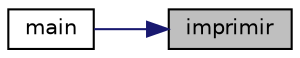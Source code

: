 digraph "imprimir"
{
 // LATEX_PDF_SIZE
  edge [fontname="Helvetica",fontsize="10",labelfontname="Helvetica",labelfontsize="10"];
  node [fontname="Helvetica",fontsize="10",shape=record];
  rankdir="RL";
  Node1 [label="imprimir",height=0.2,width=0.4,color="black", fillcolor="grey75", style="filled", fontcolor="black",tooltip="Imprime la tabla de Linea de Espera."];
  Node1 -> Node2 [dir="back",color="midnightblue",fontsize="10",style="solid",fontname="Helvetica"];
  Node2 [label="main",height=0.2,width=0.4,color="black", fillcolor="white", style="filled",URL="$_main_8c.html#ae66f6b31b5ad750f1fe042a706a4e3d4",tooltip=" "];
}
